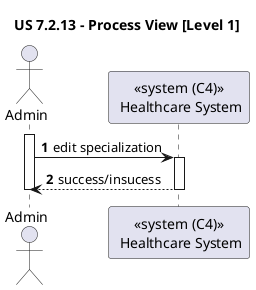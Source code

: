 @startuml

title "US 7.2.13 - Process View [Level 1]"

autonumber

actor Admin as ADM
participant "<<system (C4)>>\n Healthcare System" as SYS

activate ADM
ADM -> SYS : edit specialization
activate SYS

SYS --> ADM : success/insucess
deactivate SYS
deactivate ADM

@enduml